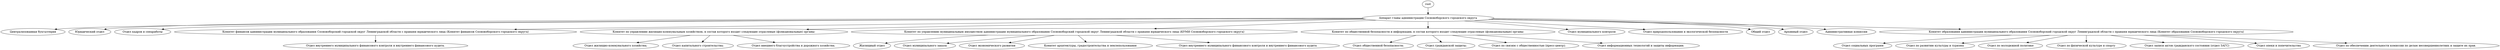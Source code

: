 digraph G {

    "root" -> "Аппарат главы администрации Сосновоборского городского округа"
    "Аппарат главы администрации Сосновоборского городского округа" -> "Централизованная бухгалтерия"
    "Аппарат главы администрации Сосновоборского городского округа" -> "Юридический отдел"
    "Аппарат главы администрации Сосновоборского городского округа" -> "Отдел кадров и спецработы"
    "Аппарат главы администрации Сосновоборского городского округа" -> "Комитет финансов администрации муниципального образования Сосновоборский городской округ Ленинградской области с правами юридического лица (Комитет финансов Сосновоборского городского округа)"
    "Комитет финансов администрации муниципального образования Сосновоборский городской округ Ленинградской области с правами юридического лица (Комитет финансов Сосновоборского городского округа)" -> "Отдел внутреннего муниципального финансового контроля и внутреннего финансового аудита."
    "Аппарат главы администрации Сосновоборского городского округа" -> "Комитет по управлению жилищно-коммунальным хозяйством, в состав которого входят следующие отраслевые (функциональные) органы:"
    "Комитет по управлению жилищно-коммунальным хозяйством, в состав которого входят следующие отраслевые (функциональные) органы:" -> "Отдел жилищно-коммунального хозяйства;"
    "Комитет по управлению жилищно-коммунальным хозяйством, в состав которого входят следующие отраслевые (функциональные) органы:" -> "Отдел капитального строительства;"
    "Комитет по управлению жилищно-коммунальным хозяйством, в состав которого входят следующие отраслевые (функциональные) органы:" -> "Отдел внешнего благоустройства и дорожного хозяйства."
    "Аппарат главы администрации Сосновоборского городского округа" -> "Комитет по управлению муниципальным имуществом администрации муниципального образования Сосновоборский городской округ Ленинградской области с правами юридического лица (КУМИ Сосновоборского городского округа)"
    "Комитет по управлению муниципальным имуществом администрации муниципального образования Сосновоборский городской округ Ленинградской области с правами юридического лица (КУМИ Сосновоборского городского округа)" -> "Жилищный отдел"
    "Комитет по управлению муниципальным имуществом администрации муниципального образования Сосновоборский городской округ Ленинградской области с правами юридического лица (КУМИ Сосновоборского городского округа)" -> "Отдел муниципального заказа"
    "Комитет по управлению муниципальным имуществом администрации муниципального образования Сосновоборский городской округ Ленинградской области с правами юридического лица (КУМИ Сосновоборского городского округа)" -> "Отдел экономического развития"
    "Комитет по управлению муниципальным имуществом администрации муниципального образования Сосновоборский городской округ Ленинградской области с правами юридического лица (КУМИ Сосновоборского городского округа)" -> "Комитет архитектуры, градостроительства и землепользования"
    "Комитет по управлению муниципальным имуществом администрации муниципального образования Сосновоборский городской округ Ленинградской области с правами юридического лица (КУМИ Сосновоборского городского округа)" -> "Отдел внутреннего муниципального финансового контроля и внутреннего финансового аудита"
    "Аппарат главы администрации Сосновоборского городского округа" -> "Комитет по общественной безопасности и информации, в состав которого входят следующие отраслевые (функциональные) органы:"
    "Комитет по общественной безопасности и информации, в состав которого входят следующие отраслевые (функциональные) органы:" -> "Отдел общественной безопасности;"
    "Комитет по общественной безопасности и информации, в состав которого входят следующие отраслевые (функциональные) органы:" -> "Отдел гражданской защиты;"
    "Комитет по общественной безопасности и информации, в состав которого входят следующие отраслевые (функциональные) органы:" -> "Отдел по связям с общественностью (пресс-центр);"
    "Комитет по общественной безопасности и информации, в состав которого входят следующие отраслевые (функциональные) органы:" -> "Отдел информационных технологий и защиты информации."
    "Аппарат главы администрации Сосновоборского городского округа" -> "Отдел муниципального контроля"
    "Аппарат главы администрации Сосновоборского городского округа" -> "Отдел природопользования и экологической безопасности"
    "Аппарат главы администрации Сосновоборского городского округа" -> "Общий отдел"
    "Аппарат главы администрации Сосновоборского городского округа" -> "Архивный отдел"
    "Аппарат главы администрации Сосновоборского городского округа" -> "Административная комиссия"
    "Аппарат главы администрации Сосновоборского городского округа" -> "Комитет образования администрации муниципального образования Сосновоборский городской округ Ленинградской области с правами юридического лица (Комитет образования Сосновоборского городского округа)"
    "Комитет образования администрации муниципального образования Сосновоборский городской округ Ленинградской области с правами юридического лица (Комитет образования Сосновоборского городского округа)" -> "Отдел социальных программ"
    "Комитет образования администрации муниципального образования Сосновоборский городской округ Ленинградской области с правами юридического лица (Комитет образования Сосновоборского городского округа)" -> "Отдел по развитию культуры и туризма"
    "Комитет образования администрации муниципального образования Сосновоборский городской округ Ленинградской области с правами юридического лица (Комитет образования Сосновоборского городского округа)" -> "Отдел по молодежной политике"
    "Комитет образования администрации муниципального образования Сосновоборский городской округ Ленинградской области с правами юридического лица (Комитет образования Сосновоборского городского округа)" -> "Отдел по физической культуре и спорту"
    "Комитет образования администрации муниципального образования Сосновоборский городской округ Ленинградской области с правами юридического лица (Комитет образования Сосновоборского городского округа)" -> "Отдел записи актов гражданского состояния (отдел ЗАГС)"
    "Комитет образования администрации муниципального образования Сосновоборский городской округ Ленинградской области с правами юридического лица (Комитет образования Сосновоборского городского округа)" -> "Отдел опеки и попечительства"
    "Комитет образования администрации муниципального образования Сосновоборский городской округ Ленинградской области с правами юридического лица (Комитет образования Сосновоборского городского округа)" -> "Отдел по обеспечению деятельности комиссии по делам несовершеннолетних и защите их прав."
}
